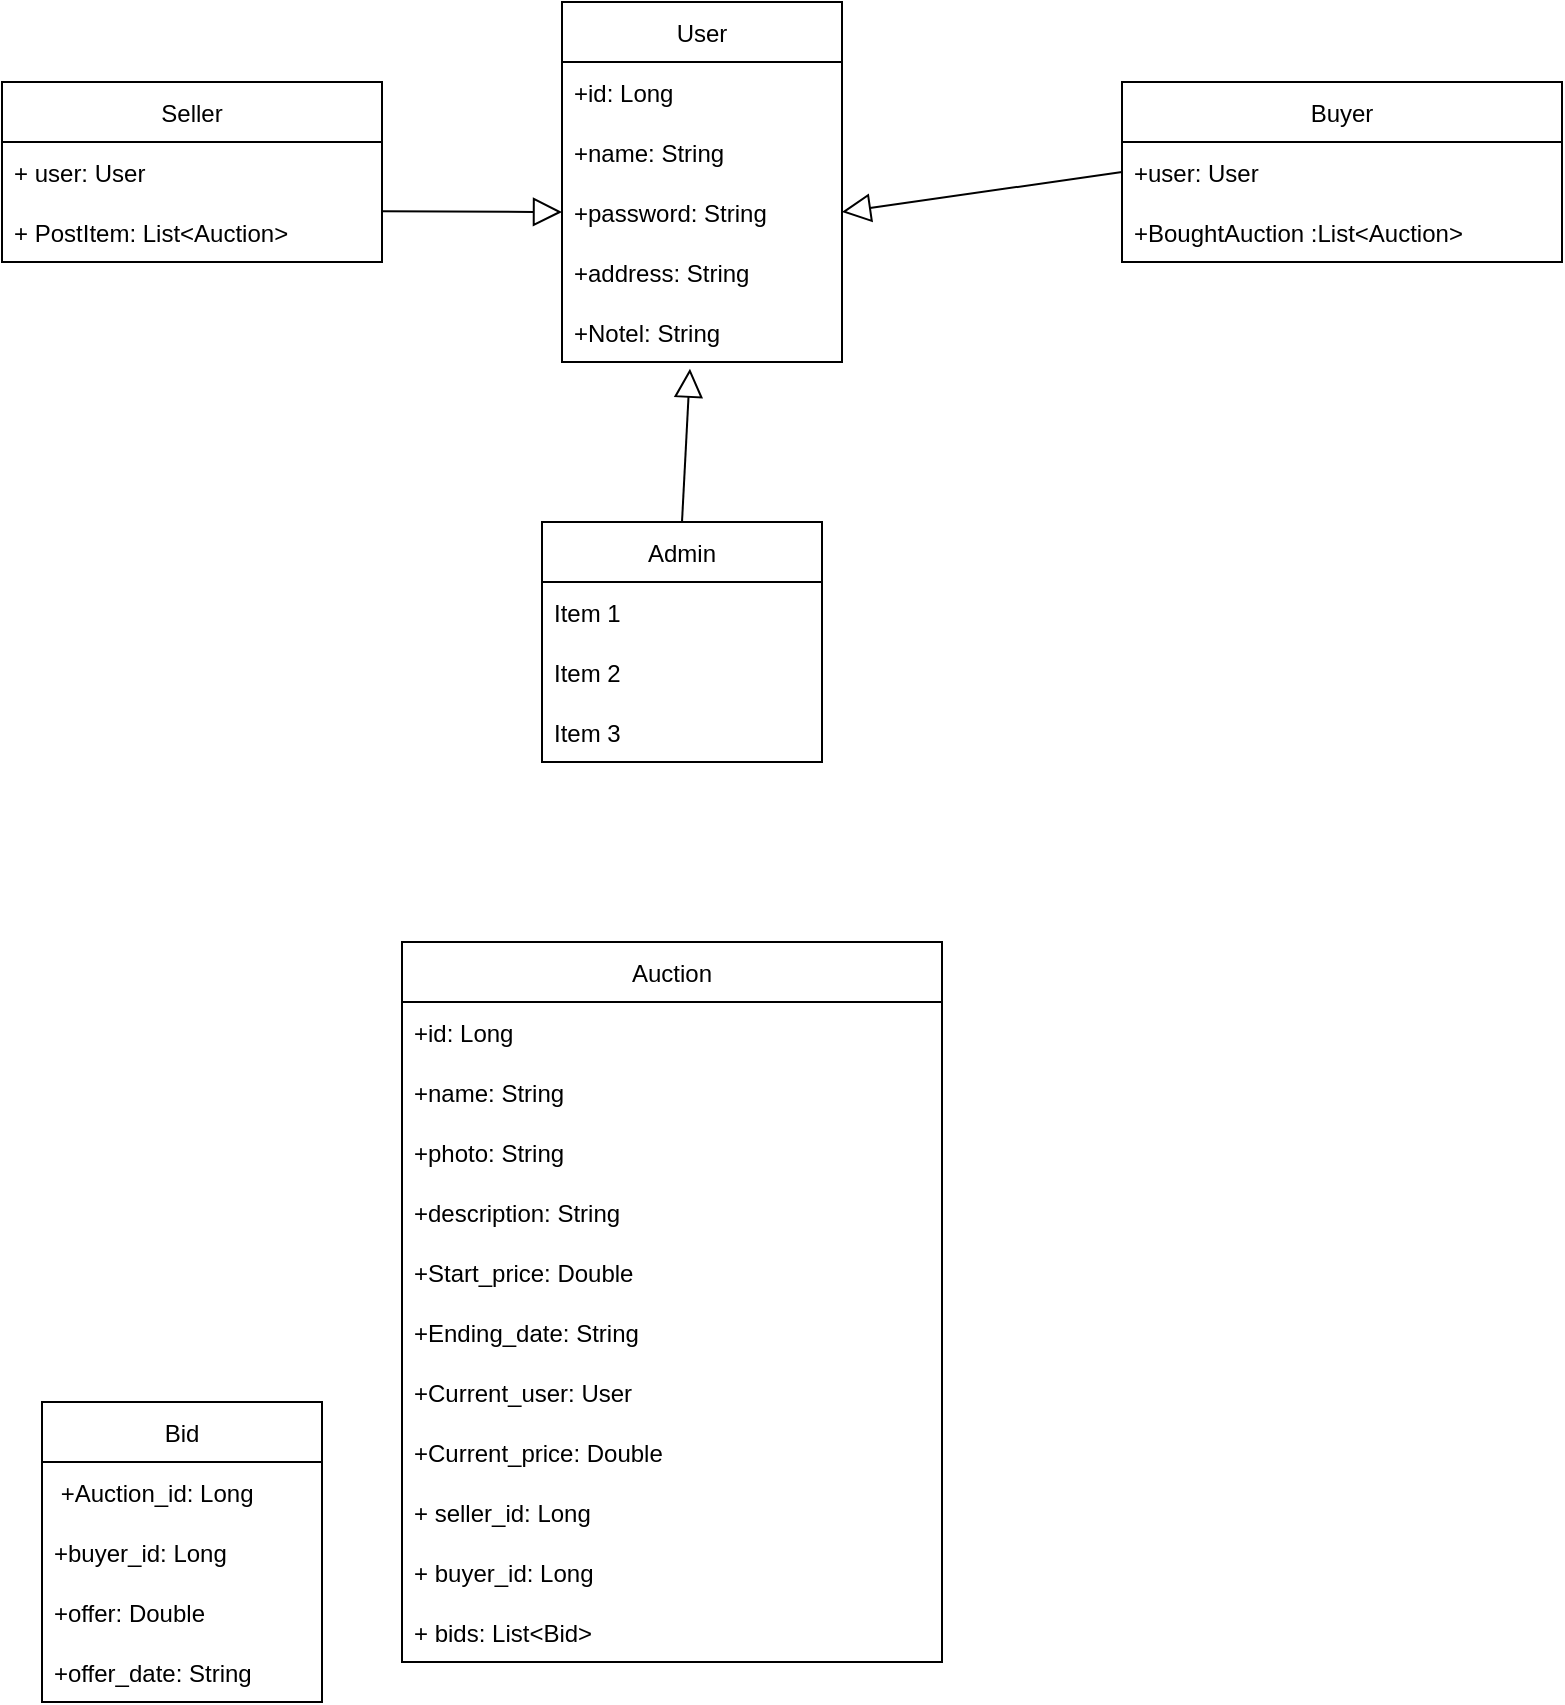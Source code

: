 <mxfile version="20.2.3" type="device"><diagram id="ZEzX5Dx7PqZD8-vNxKuc" name="第 1 页"><mxGraphModel dx="1050" dy="1176" grid="1" gridSize="10" guides="1" tooltips="1" connect="1" arrows="1" fold="1" page="1" pageScale="1" pageWidth="827" pageHeight="1169" math="0" shadow="0"><root><mxCell id="0"/><mxCell id="1" parent="0"/><mxCell id="KHAVWArZz5Cqb8a-DO-9-1" value="Seller" style="swimlane;fontStyle=0;childLayout=stackLayout;horizontal=1;startSize=30;horizontalStack=0;resizeParent=1;resizeParentMax=0;resizeLast=0;collapsible=1;marginBottom=0;" vertex="1" parent="1"><mxGeometry x="40" y="100" width="190" height="90" as="geometry"/></mxCell><mxCell id="KHAVWArZz5Cqb8a-DO-9-3" value="+ user: User" style="text;strokeColor=none;fillColor=none;align=left;verticalAlign=middle;spacingLeft=4;spacingRight=4;overflow=hidden;points=[[0,0.5],[1,0.5]];portConstraint=eastwest;rotatable=0;" vertex="1" parent="KHAVWArZz5Cqb8a-DO-9-1"><mxGeometry y="30" width="190" height="30" as="geometry"/></mxCell><mxCell id="KHAVWArZz5Cqb8a-DO-9-2" value="+ PostItem: List&lt;Auction&gt;" style="text;strokeColor=none;fillColor=none;align=left;verticalAlign=middle;spacingLeft=4;spacingRight=4;overflow=hidden;points=[[0,0.5],[1,0.5]];portConstraint=eastwest;rotatable=0;" vertex="1" parent="KHAVWArZz5Cqb8a-DO-9-1"><mxGeometry y="60" width="190" height="30" as="geometry"/></mxCell><mxCell id="KHAVWArZz5Cqb8a-DO-9-5" value="Buyer" style="swimlane;fontStyle=0;childLayout=stackLayout;horizontal=1;startSize=30;horizontalStack=0;resizeParent=1;resizeParentMax=0;resizeLast=0;collapsible=1;marginBottom=0;" vertex="1" parent="1"><mxGeometry x="600" y="100" width="220" height="90" as="geometry"/></mxCell><mxCell id="KHAVWArZz5Cqb8a-DO-9-6" value="+user: User" style="text;strokeColor=none;fillColor=none;align=left;verticalAlign=middle;spacingLeft=4;spacingRight=4;overflow=hidden;points=[[0,0.5],[1,0.5]];portConstraint=eastwest;rotatable=0;" vertex="1" parent="KHAVWArZz5Cqb8a-DO-9-5"><mxGeometry y="30" width="220" height="30" as="geometry"/></mxCell><mxCell id="KHAVWArZz5Cqb8a-DO-9-7" value="+BoughtAuction :List&lt;Auction&gt;" style="text;strokeColor=none;fillColor=none;align=left;verticalAlign=middle;spacingLeft=4;spacingRight=4;overflow=hidden;points=[[0,0.5],[1,0.5]];portConstraint=eastwest;rotatable=0;" vertex="1" parent="KHAVWArZz5Cqb8a-DO-9-5"><mxGeometry y="60" width="220" height="30" as="geometry"/></mxCell><mxCell id="KHAVWArZz5Cqb8a-DO-9-9" value="Auction" style="swimlane;fontStyle=0;childLayout=stackLayout;horizontal=1;startSize=30;horizontalStack=0;resizeParent=1;resizeParentMax=0;resizeLast=0;collapsible=1;marginBottom=0;" vertex="1" parent="1"><mxGeometry x="240" y="530" width="270" height="360" as="geometry"/></mxCell><mxCell id="KHAVWArZz5Cqb8a-DO-9-10" value="+id: Long" style="text;strokeColor=none;fillColor=none;align=left;verticalAlign=middle;spacingLeft=4;spacingRight=4;overflow=hidden;points=[[0,0.5],[1,0.5]];portConstraint=eastwest;rotatable=0;" vertex="1" parent="KHAVWArZz5Cqb8a-DO-9-9"><mxGeometry y="30" width="270" height="30" as="geometry"/></mxCell><mxCell id="KHAVWArZz5Cqb8a-DO-9-11" value="+name: String" style="text;strokeColor=none;fillColor=none;align=left;verticalAlign=middle;spacingLeft=4;spacingRight=4;overflow=hidden;points=[[0,0.5],[1,0.5]];portConstraint=eastwest;rotatable=0;" vertex="1" parent="KHAVWArZz5Cqb8a-DO-9-9"><mxGeometry y="60" width="270" height="30" as="geometry"/></mxCell><mxCell id="KHAVWArZz5Cqb8a-DO-9-23" value="+photo: String" style="text;strokeColor=none;fillColor=none;align=left;verticalAlign=middle;spacingLeft=4;spacingRight=4;overflow=hidden;points=[[0,0.5],[1,0.5]];portConstraint=eastwest;rotatable=0;" vertex="1" parent="KHAVWArZz5Cqb8a-DO-9-9"><mxGeometry y="90" width="270" height="30" as="geometry"/></mxCell><mxCell id="KHAVWArZz5Cqb8a-DO-9-24" value="+description: String" style="text;strokeColor=none;fillColor=none;align=left;verticalAlign=middle;spacingLeft=4;spacingRight=4;overflow=hidden;points=[[0,0.5],[1,0.5]];portConstraint=eastwest;rotatable=0;" vertex="1" parent="KHAVWArZz5Cqb8a-DO-9-9"><mxGeometry y="120" width="270" height="30" as="geometry"/></mxCell><mxCell id="KHAVWArZz5Cqb8a-DO-9-25" value="+Start_price: Double" style="text;strokeColor=none;fillColor=none;align=left;verticalAlign=middle;spacingLeft=4;spacingRight=4;overflow=hidden;points=[[0,0.5],[1,0.5]];portConstraint=eastwest;rotatable=0;" vertex="1" parent="KHAVWArZz5Cqb8a-DO-9-9"><mxGeometry y="150" width="270" height="30" as="geometry"/></mxCell><mxCell id="KHAVWArZz5Cqb8a-DO-9-26" value="+Ending_date: String" style="text;strokeColor=none;fillColor=none;align=left;verticalAlign=middle;spacingLeft=4;spacingRight=4;overflow=hidden;points=[[0,0.5],[1,0.5]];portConstraint=eastwest;rotatable=0;" vertex="1" parent="KHAVWArZz5Cqb8a-DO-9-9"><mxGeometry y="180" width="270" height="30" as="geometry"/></mxCell><mxCell id="KHAVWArZz5Cqb8a-DO-9-52" value="+Current_user: User" style="text;strokeColor=none;fillColor=none;align=left;verticalAlign=middle;spacingLeft=4;spacingRight=4;overflow=hidden;points=[[0,0.5],[1,0.5]];portConstraint=eastwest;rotatable=0;" vertex="1" parent="KHAVWArZz5Cqb8a-DO-9-9"><mxGeometry y="210" width="270" height="30" as="geometry"/></mxCell><mxCell id="KHAVWArZz5Cqb8a-DO-9-53" value="+Current_price: Double " style="text;strokeColor=none;fillColor=none;align=left;verticalAlign=middle;spacingLeft=4;spacingRight=4;overflow=hidden;points=[[0,0.5],[1,0.5]];portConstraint=eastwest;rotatable=0;" vertex="1" parent="KHAVWArZz5Cqb8a-DO-9-9"><mxGeometry y="240" width="270" height="30" as="geometry"/></mxCell><mxCell id="KHAVWArZz5Cqb8a-DO-9-54" value="+ seller_id: Long" style="text;strokeColor=none;fillColor=none;align=left;verticalAlign=middle;spacingLeft=4;spacingRight=4;overflow=hidden;points=[[0,0.5],[1,0.5]];portConstraint=eastwest;rotatable=0;" vertex="1" parent="KHAVWArZz5Cqb8a-DO-9-9"><mxGeometry y="270" width="270" height="30" as="geometry"/></mxCell><mxCell id="KHAVWArZz5Cqb8a-DO-9-55" value="+ buyer_id: Long" style="text;strokeColor=none;fillColor=none;align=left;verticalAlign=middle;spacingLeft=4;spacingRight=4;overflow=hidden;points=[[0,0.5],[1,0.5]];portConstraint=eastwest;rotatable=0;" vertex="1" parent="KHAVWArZz5Cqb8a-DO-9-9"><mxGeometry y="300" width="270" height="30" as="geometry"/></mxCell><mxCell id="KHAVWArZz5Cqb8a-DO-9-56" value="+ bids: List&lt;Bid&gt;" style="text;strokeColor=none;fillColor=none;align=left;verticalAlign=middle;spacingLeft=4;spacingRight=4;overflow=hidden;points=[[0,0.5],[1,0.5]];portConstraint=eastwest;rotatable=0;" vertex="1" parent="KHAVWArZz5Cqb8a-DO-9-9"><mxGeometry y="330" width="270" height="30" as="geometry"/></mxCell><mxCell id="KHAVWArZz5Cqb8a-DO-9-13" value="Admin" style="swimlane;fontStyle=0;childLayout=stackLayout;horizontal=1;startSize=30;horizontalStack=0;resizeParent=1;resizeParentMax=0;resizeLast=0;collapsible=1;marginBottom=0;" vertex="1" parent="1"><mxGeometry x="310" y="320" width="140" height="120" as="geometry"/></mxCell><mxCell id="KHAVWArZz5Cqb8a-DO-9-14" value="Item 1" style="text;strokeColor=none;fillColor=none;align=left;verticalAlign=middle;spacingLeft=4;spacingRight=4;overflow=hidden;points=[[0,0.5],[1,0.5]];portConstraint=eastwest;rotatable=0;" vertex="1" parent="KHAVWArZz5Cqb8a-DO-9-13"><mxGeometry y="30" width="140" height="30" as="geometry"/></mxCell><mxCell id="KHAVWArZz5Cqb8a-DO-9-15" value="Item 2" style="text;strokeColor=none;fillColor=none;align=left;verticalAlign=middle;spacingLeft=4;spacingRight=4;overflow=hidden;points=[[0,0.5],[1,0.5]];portConstraint=eastwest;rotatable=0;" vertex="1" parent="KHAVWArZz5Cqb8a-DO-9-13"><mxGeometry y="60" width="140" height="30" as="geometry"/></mxCell><mxCell id="KHAVWArZz5Cqb8a-DO-9-16" value="Item 3" style="text;strokeColor=none;fillColor=none;align=left;verticalAlign=middle;spacingLeft=4;spacingRight=4;overflow=hidden;points=[[0,0.5],[1,0.5]];portConstraint=eastwest;rotatable=0;" vertex="1" parent="KHAVWArZz5Cqb8a-DO-9-13"><mxGeometry y="90" width="140" height="30" as="geometry"/></mxCell><mxCell id="KHAVWArZz5Cqb8a-DO-9-27" value="User" style="swimlane;fontStyle=0;childLayout=stackLayout;horizontal=1;startSize=30;horizontalStack=0;resizeParent=1;resizeParentMax=0;resizeLast=0;collapsible=1;marginBottom=0;" vertex="1" parent="1"><mxGeometry x="320" y="60" width="140" height="180" as="geometry"/></mxCell><mxCell id="KHAVWArZz5Cqb8a-DO-9-28" value="+id: Long" style="text;strokeColor=none;fillColor=none;align=left;verticalAlign=middle;spacingLeft=4;spacingRight=4;overflow=hidden;points=[[0,0.5],[1,0.5]];portConstraint=eastwest;rotatable=0;" vertex="1" parent="KHAVWArZz5Cqb8a-DO-9-27"><mxGeometry y="30" width="140" height="30" as="geometry"/></mxCell><mxCell id="KHAVWArZz5Cqb8a-DO-9-29" value="+name: String" style="text;strokeColor=none;fillColor=none;align=left;verticalAlign=middle;spacingLeft=4;spacingRight=4;overflow=hidden;points=[[0,0.5],[1,0.5]];portConstraint=eastwest;rotatable=0;" vertex="1" parent="KHAVWArZz5Cqb8a-DO-9-27"><mxGeometry y="60" width="140" height="30" as="geometry"/></mxCell><mxCell id="KHAVWArZz5Cqb8a-DO-9-31" value="+password: String" style="text;strokeColor=none;fillColor=none;align=left;verticalAlign=middle;spacingLeft=4;spacingRight=4;overflow=hidden;points=[[0,0.5],[1,0.5]];portConstraint=eastwest;rotatable=0;" vertex="1" parent="KHAVWArZz5Cqb8a-DO-9-27"><mxGeometry y="90" width="140" height="30" as="geometry"/></mxCell><mxCell id="KHAVWArZz5Cqb8a-DO-9-32" value="+address: String" style="text;strokeColor=none;fillColor=none;align=left;verticalAlign=middle;spacingLeft=4;spacingRight=4;overflow=hidden;points=[[0,0.5],[1,0.5]];portConstraint=eastwest;rotatable=0;" vertex="1" parent="KHAVWArZz5Cqb8a-DO-9-27"><mxGeometry y="120" width="140" height="30" as="geometry"/></mxCell><mxCell id="KHAVWArZz5Cqb8a-DO-9-30" value="+Notel: String" style="text;strokeColor=none;fillColor=none;align=left;verticalAlign=middle;spacingLeft=4;spacingRight=4;overflow=hidden;points=[[0,0.5],[1,0.5]];portConstraint=eastwest;rotatable=0;" vertex="1" parent="KHAVWArZz5Cqb8a-DO-9-27"><mxGeometry y="150" width="140" height="30" as="geometry"/></mxCell><mxCell id="KHAVWArZz5Cqb8a-DO-9-33" value="Bid" style="swimlane;fontStyle=0;childLayout=stackLayout;horizontal=1;startSize=30;horizontalStack=0;resizeParent=1;resizeParentMax=0;resizeLast=0;collapsible=1;marginBottom=0;" vertex="1" parent="1"><mxGeometry x="60" y="760" width="140" height="150" as="geometry"/></mxCell><mxCell id="KHAVWArZz5Cqb8a-DO-9-34" value=" +Auction_id: Long" style="text;strokeColor=none;fillColor=none;align=left;verticalAlign=middle;spacingLeft=4;spacingRight=4;overflow=hidden;points=[[0,0.5],[1,0.5]];portConstraint=eastwest;rotatable=0;" vertex="1" parent="KHAVWArZz5Cqb8a-DO-9-33"><mxGeometry y="30" width="140" height="30" as="geometry"/></mxCell><mxCell id="KHAVWArZz5Cqb8a-DO-9-35" value="+buyer_id: Long" style="text;strokeColor=none;fillColor=none;align=left;verticalAlign=middle;spacingLeft=4;spacingRight=4;overflow=hidden;points=[[0,0.5],[1,0.5]];portConstraint=eastwest;rotatable=0;" vertex="1" parent="KHAVWArZz5Cqb8a-DO-9-33"><mxGeometry y="60" width="140" height="30" as="geometry"/></mxCell><mxCell id="KHAVWArZz5Cqb8a-DO-9-36" value="+offer: Double" style="text;strokeColor=none;fillColor=none;align=left;verticalAlign=middle;spacingLeft=4;spacingRight=4;overflow=hidden;points=[[0,0.5],[1,0.5]];portConstraint=eastwest;rotatable=0;" vertex="1" parent="KHAVWArZz5Cqb8a-DO-9-33"><mxGeometry y="90" width="140" height="30" as="geometry"/></mxCell><mxCell id="KHAVWArZz5Cqb8a-DO-9-42" value="+offer_date: String" style="text;strokeColor=none;fillColor=none;align=left;verticalAlign=middle;spacingLeft=4;spacingRight=4;overflow=hidden;points=[[0,0.5],[1,0.5]];portConstraint=eastwest;rotatable=0;" vertex="1" parent="KHAVWArZz5Cqb8a-DO-9-33"><mxGeometry y="120" width="140" height="30" as="geometry"/></mxCell><mxCell id="KHAVWArZz5Cqb8a-DO-9-38" value="" style="edgeStyle=none;html=1;endSize=12;endArrow=block;endFill=0;rounded=0;entryX=0;entryY=0.5;entryDx=0;entryDy=0;exitX=1;exitY=0.156;exitDx=0;exitDy=0;exitPerimeter=0;" edge="1" parent="1" source="KHAVWArZz5Cqb8a-DO-9-2" target="KHAVWArZz5Cqb8a-DO-9-31"><mxGeometry width="160" relative="1" as="geometry"><mxPoint x="170" y="250" as="sourcePoint"/><mxPoint x="330" y="250" as="targetPoint"/></mxGeometry></mxCell><mxCell id="KHAVWArZz5Cqb8a-DO-9-39" value="" style="edgeStyle=none;html=1;endSize=12;endArrow=block;endFill=0;rounded=0;entryX=0.457;entryY=1.111;entryDx=0;entryDy=0;entryPerimeter=0;exitX=0.5;exitY=0;exitDx=0;exitDy=0;" edge="1" parent="1" source="KHAVWArZz5Cqb8a-DO-9-13" target="KHAVWArZz5Cqb8a-DO-9-30"><mxGeometry width="160" relative="1" as="geometry"><mxPoint x="180" y="260" as="sourcePoint"/><mxPoint x="340" y="260" as="targetPoint"/></mxGeometry></mxCell><mxCell id="KHAVWArZz5Cqb8a-DO-9-40" value="" style="edgeStyle=none;html=1;endSize=12;endArrow=block;endFill=0;rounded=0;entryX=1;entryY=0.5;entryDx=0;entryDy=0;exitX=0;exitY=0.5;exitDx=0;exitDy=0;" edge="1" parent="1" source="KHAVWArZz5Cqb8a-DO-9-6" target="KHAVWArZz5Cqb8a-DO-9-31"><mxGeometry width="160" relative="1" as="geometry"><mxPoint x="190" y="270" as="sourcePoint"/><mxPoint x="350" y="270" as="targetPoint"/></mxGeometry></mxCell></root></mxGraphModel></diagram></mxfile>